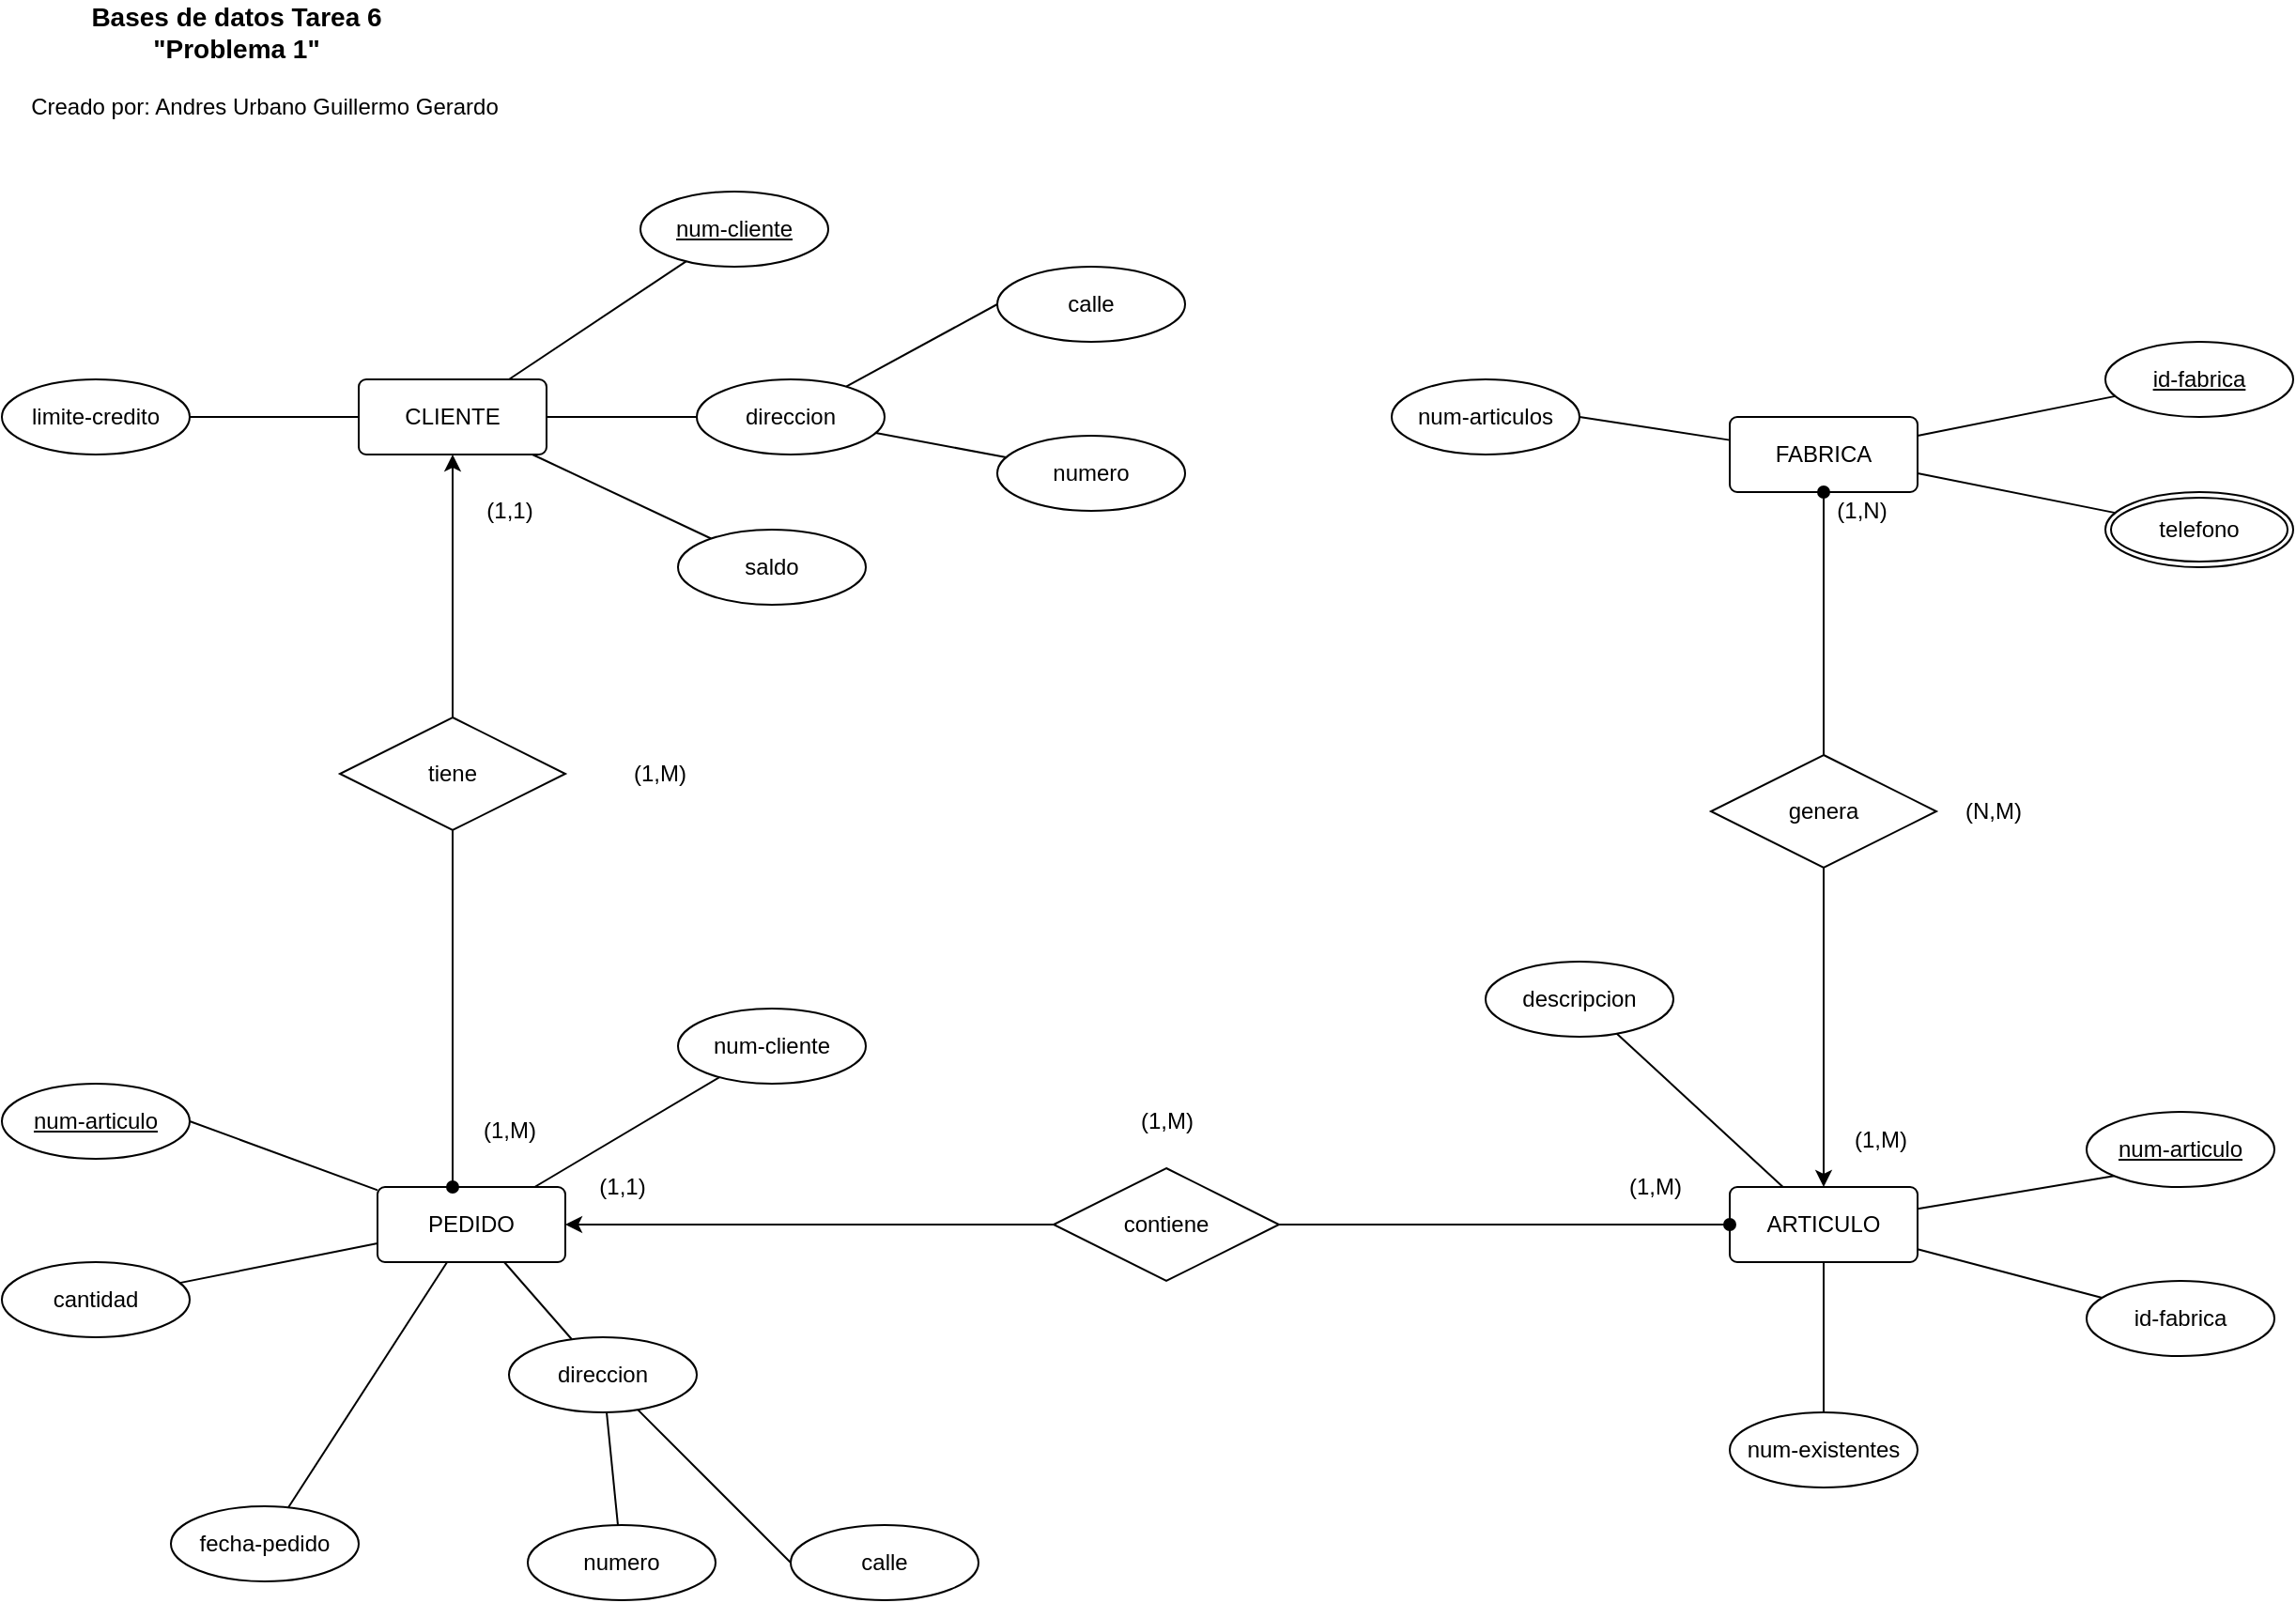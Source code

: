 <mxfile version="14.6.3" type="device"><diagram id="eEhYat-3rk1wpy0lZlTN" name="Page-1"><mxGraphModel dx="1392" dy="1220" grid="1" gridSize="10" guides="1" tooltips="1" connect="1" arrows="1" fold="1" page="0" pageScale="1" pageWidth="850" pageHeight="1100" background="none" math="0" shadow="0"><root><mxCell id="0"/><mxCell id="1" parent="0"/><mxCell id="kz25deNQ5mFx9LZ9hxKg-12" style="rounded=0;orthogonalLoop=1;jettySize=auto;html=1;endArrow=none;endFill=0;" parent="1" source="kz25deNQ5mFx9LZ9hxKg-1" target="kz25deNQ5mFx9LZ9hxKg-4" edge="1"><mxGeometry relative="1" as="geometry"/></mxCell><mxCell id="kz25deNQ5mFx9LZ9hxKg-14" style="edgeStyle=none;rounded=0;orthogonalLoop=1;jettySize=auto;html=1;entryX=0;entryY=0.5;entryDx=0;entryDy=0;endArrow=none;endFill=0;" parent="1" source="kz25deNQ5mFx9LZ9hxKg-1" target="kz25deNQ5mFx9LZ9hxKg-6" edge="1"><mxGeometry relative="1" as="geometry"/></mxCell><mxCell id="kz25deNQ5mFx9LZ9hxKg-17" style="edgeStyle=none;rounded=0;orthogonalLoop=1;jettySize=auto;html=1;endArrow=none;endFill=0;" parent="1" source="kz25deNQ5mFx9LZ9hxKg-1" target="kz25deNQ5mFx9LZ9hxKg-10" edge="1"><mxGeometry relative="1" as="geometry"/></mxCell><mxCell id="kz25deNQ5mFx9LZ9hxKg-18" style="edgeStyle=none;rounded=0;orthogonalLoop=1;jettySize=auto;html=1;endArrow=none;endFill=0;" parent="1" source="kz25deNQ5mFx9LZ9hxKg-1" target="kz25deNQ5mFx9LZ9hxKg-11" edge="1"><mxGeometry relative="1" as="geometry"/></mxCell><mxCell id="kz25deNQ5mFx9LZ9hxKg-1" value="CLIENTE" style="rounded=1;arcSize=10;whiteSpace=wrap;html=1;align=center;" parent="1" vertex="1"><mxGeometry x="290" y="90" width="100" height="40" as="geometry"/></mxCell><mxCell id="kz25deNQ5mFx9LZ9hxKg-23" style="edgeStyle=none;rounded=0;orthogonalLoop=1;jettySize=auto;html=1;entryX=0;entryY=1;entryDx=0;entryDy=0;endArrow=none;endFill=0;" parent="1" source="kz25deNQ5mFx9LZ9hxKg-2" target="kz25deNQ5mFx9LZ9hxKg-19" edge="1"><mxGeometry relative="1" as="geometry"/></mxCell><mxCell id="kz25deNQ5mFx9LZ9hxKg-24" style="edgeStyle=none;rounded=0;orthogonalLoop=1;jettySize=auto;html=1;endArrow=none;endFill=0;" parent="1" source="kz25deNQ5mFx9LZ9hxKg-2" target="kz25deNQ5mFx9LZ9hxKg-20" edge="1"><mxGeometry relative="1" as="geometry"/></mxCell><mxCell id="kz25deNQ5mFx9LZ9hxKg-25" style="edgeStyle=none;rounded=0;orthogonalLoop=1;jettySize=auto;html=1;endArrow=none;endFill=0;" parent="1" source="kz25deNQ5mFx9LZ9hxKg-2" target="kz25deNQ5mFx9LZ9hxKg-21" edge="1"><mxGeometry relative="1" as="geometry"/></mxCell><mxCell id="kz25deNQ5mFx9LZ9hxKg-26" style="edgeStyle=none;rounded=0;orthogonalLoop=1;jettySize=auto;html=1;endArrow=none;endFill=0;" parent="1" source="kz25deNQ5mFx9LZ9hxKg-2" target="kz25deNQ5mFx9LZ9hxKg-22" edge="1"><mxGeometry relative="1" as="geometry"/></mxCell><mxCell id="kz25deNQ5mFx9LZ9hxKg-2" value="ARTICULO" style="rounded=1;arcSize=10;whiteSpace=wrap;html=1;align=center;" parent="1" vertex="1"><mxGeometry x="1020" y="520" width="100" height="40" as="geometry"/></mxCell><mxCell id="kz25deNQ5mFx9LZ9hxKg-37" style="edgeStyle=none;rounded=0;orthogonalLoop=1;jettySize=auto;html=1;endArrow=none;endFill=0;" parent="1" source="kz25deNQ5mFx9LZ9hxKg-3" target="kz25deNQ5mFx9LZ9hxKg-27" edge="1"><mxGeometry relative="1" as="geometry"/></mxCell><mxCell id="kz25deNQ5mFx9LZ9hxKg-38" style="edgeStyle=none;rounded=0;orthogonalLoop=1;jettySize=auto;html=1;endArrow=none;endFill=0;" parent="1" source="kz25deNQ5mFx9LZ9hxKg-3" target="kz25deNQ5mFx9LZ9hxKg-30" edge="1"><mxGeometry relative="1" as="geometry"/></mxCell><mxCell id="kz25deNQ5mFx9LZ9hxKg-39" style="edgeStyle=none;rounded=0;orthogonalLoop=1;jettySize=auto;html=1;endArrow=none;endFill=0;" parent="1" source="kz25deNQ5mFx9LZ9hxKg-3" target="kz25deNQ5mFx9LZ9hxKg-33" edge="1"><mxGeometry relative="1" as="geometry"/></mxCell><mxCell id="kz25deNQ5mFx9LZ9hxKg-40" style="edgeStyle=none;rounded=0;orthogonalLoop=1;jettySize=auto;html=1;entryX=1;entryY=0.5;entryDx=0;entryDy=0;endArrow=none;endFill=0;" parent="1" source="kz25deNQ5mFx9LZ9hxKg-3" target="kz25deNQ5mFx9LZ9hxKg-35" edge="1"><mxGeometry relative="1" as="geometry"/></mxCell><mxCell id="kz25deNQ5mFx9LZ9hxKg-41" style="edgeStyle=none;rounded=0;orthogonalLoop=1;jettySize=auto;html=1;endArrow=none;endFill=0;" parent="1" source="kz25deNQ5mFx9LZ9hxKg-3" target="kz25deNQ5mFx9LZ9hxKg-36" edge="1"><mxGeometry relative="1" as="geometry"/></mxCell><mxCell id="kz25deNQ5mFx9LZ9hxKg-3" value="PEDIDO" style="rounded=1;arcSize=10;whiteSpace=wrap;html=1;align=center;" parent="1" vertex="1"><mxGeometry x="300" y="520" width="100" height="40" as="geometry"/></mxCell><mxCell id="kz25deNQ5mFx9LZ9hxKg-4" value="num-cliente" style="ellipse;whiteSpace=wrap;html=1;align=center;fontStyle=4;" parent="1" vertex="1"><mxGeometry x="440" y="-10" width="100" height="40" as="geometry"/></mxCell><mxCell id="kz25deNQ5mFx9LZ9hxKg-15" style="edgeStyle=none;rounded=0;orthogonalLoop=1;jettySize=auto;html=1;entryX=0;entryY=0.5;entryDx=0;entryDy=0;endArrow=none;endFill=0;" parent="1" source="kz25deNQ5mFx9LZ9hxKg-6" target="kz25deNQ5mFx9LZ9hxKg-7" edge="1"><mxGeometry relative="1" as="geometry"/></mxCell><mxCell id="kz25deNQ5mFx9LZ9hxKg-16" style="edgeStyle=none;rounded=0;orthogonalLoop=1;jettySize=auto;html=1;endArrow=none;endFill=0;" parent="1" source="kz25deNQ5mFx9LZ9hxKg-6" target="kz25deNQ5mFx9LZ9hxKg-8" edge="1"><mxGeometry relative="1" as="geometry"/></mxCell><mxCell id="kz25deNQ5mFx9LZ9hxKg-6" value="direccion" style="ellipse;whiteSpace=wrap;html=1;align=center;" parent="1" vertex="1"><mxGeometry x="470" y="90" width="100" height="40" as="geometry"/></mxCell><mxCell id="kz25deNQ5mFx9LZ9hxKg-7" value="calle" style="ellipse;whiteSpace=wrap;html=1;align=center;" parent="1" vertex="1"><mxGeometry x="630" y="30" width="100" height="40" as="geometry"/></mxCell><mxCell id="kz25deNQ5mFx9LZ9hxKg-8" value="numero" style="ellipse;whiteSpace=wrap;html=1;align=center;" parent="1" vertex="1"><mxGeometry x="630" y="120" width="100" height="40" as="geometry"/></mxCell><mxCell id="kz25deNQ5mFx9LZ9hxKg-10" value="saldo" style="ellipse;whiteSpace=wrap;html=1;align=center;" parent="1" vertex="1"><mxGeometry x="460" y="170" width="100" height="40" as="geometry"/></mxCell><mxCell id="kz25deNQ5mFx9LZ9hxKg-11" value="limite-credito" style="ellipse;whiteSpace=wrap;html=1;align=center;" parent="1" vertex="1"><mxGeometry x="100" y="90" width="100" height="40" as="geometry"/></mxCell><mxCell id="kz25deNQ5mFx9LZ9hxKg-19" value="num-articulo" style="ellipse;whiteSpace=wrap;html=1;align=center;fontStyle=4;" parent="1" vertex="1"><mxGeometry x="1210" y="480" width="100" height="40" as="geometry"/></mxCell><mxCell id="kz25deNQ5mFx9LZ9hxKg-20" value="id-fabrica" style="ellipse;whiteSpace=wrap;html=1;align=center;" parent="1" vertex="1"><mxGeometry x="1210" y="570" width="100" height="40" as="geometry"/></mxCell><mxCell id="kz25deNQ5mFx9LZ9hxKg-21" value="num-existentes" style="ellipse;whiteSpace=wrap;html=1;align=center;" parent="1" vertex="1"><mxGeometry x="1020" y="640" width="100" height="40" as="geometry"/></mxCell><mxCell id="kz25deNQ5mFx9LZ9hxKg-22" value="descripcion" style="ellipse;whiteSpace=wrap;html=1;align=center;" parent="1" vertex="1"><mxGeometry x="890" y="400" width="100" height="40" as="geometry"/></mxCell><mxCell id="kz25deNQ5mFx9LZ9hxKg-27" value="num-cliente" style="ellipse;whiteSpace=wrap;html=1;align=center;" parent="1" vertex="1"><mxGeometry x="460" y="425" width="100" height="40" as="geometry"/></mxCell><mxCell id="kz25deNQ5mFx9LZ9hxKg-28" style="edgeStyle=none;rounded=0;orthogonalLoop=1;jettySize=auto;html=1;entryX=0;entryY=0.5;entryDx=0;entryDy=0;endArrow=none;endFill=0;" parent="1" source="kz25deNQ5mFx9LZ9hxKg-30" target="kz25deNQ5mFx9LZ9hxKg-31" edge="1"><mxGeometry relative="1" as="geometry"/></mxCell><mxCell id="kz25deNQ5mFx9LZ9hxKg-29" style="edgeStyle=none;rounded=0;orthogonalLoop=1;jettySize=auto;html=1;endArrow=none;endFill=0;" parent="1" source="kz25deNQ5mFx9LZ9hxKg-30" target="kz25deNQ5mFx9LZ9hxKg-32" edge="1"><mxGeometry relative="1" as="geometry"/></mxCell><mxCell id="kz25deNQ5mFx9LZ9hxKg-30" value="direccion" style="ellipse;whiteSpace=wrap;html=1;align=center;" parent="1" vertex="1"><mxGeometry x="370" y="600" width="100" height="40" as="geometry"/></mxCell><mxCell id="kz25deNQ5mFx9LZ9hxKg-31" value="calle" style="ellipse;whiteSpace=wrap;html=1;align=center;" parent="1" vertex="1"><mxGeometry x="520" y="700" width="100" height="40" as="geometry"/></mxCell><mxCell id="kz25deNQ5mFx9LZ9hxKg-32" value="numero" style="ellipse;whiteSpace=wrap;html=1;align=center;" parent="1" vertex="1"><mxGeometry x="380" y="700" width="100" height="40" as="geometry"/></mxCell><mxCell id="kz25deNQ5mFx9LZ9hxKg-33" value="fecha-pedido" style="ellipse;whiteSpace=wrap;html=1;align=center;" parent="1" vertex="1"><mxGeometry x="190" y="690" width="100" height="40" as="geometry"/></mxCell><mxCell id="kz25deNQ5mFx9LZ9hxKg-35" value="num-articulo" style="ellipse;whiteSpace=wrap;html=1;align=center;fontStyle=4;" parent="1" vertex="1"><mxGeometry x="100" y="465" width="100" height="40" as="geometry"/></mxCell><mxCell id="kz25deNQ5mFx9LZ9hxKg-36" value="cantidad" style="ellipse;whiteSpace=wrap;html=1;align=center;" parent="1" vertex="1"><mxGeometry x="100" y="560" width="100" height="40" as="geometry"/></mxCell><mxCell id="kz25deNQ5mFx9LZ9hxKg-49" style="edgeStyle=none;rounded=0;orthogonalLoop=1;jettySize=auto;html=1;endArrow=none;endFill=0;" parent="1" source="kz25deNQ5mFx9LZ9hxKg-42" target="kz25deNQ5mFx9LZ9hxKg-44" edge="1"><mxGeometry relative="1" as="geometry"/></mxCell><mxCell id="kz25deNQ5mFx9LZ9hxKg-50" style="edgeStyle=none;rounded=0;orthogonalLoop=1;jettySize=auto;html=1;endArrow=none;endFill=0;" parent="1" source="kz25deNQ5mFx9LZ9hxKg-42" target="kz25deNQ5mFx9LZ9hxKg-45" edge="1"><mxGeometry relative="1" as="geometry"/></mxCell><mxCell id="kz25deNQ5mFx9LZ9hxKg-52" style="edgeStyle=none;rounded=0;orthogonalLoop=1;jettySize=auto;html=1;entryX=1;entryY=0.5;entryDx=0;entryDy=0;endArrow=none;endFill=0;" parent="1" source="kz25deNQ5mFx9LZ9hxKg-42" target="kz25deNQ5mFx9LZ9hxKg-51" edge="1"><mxGeometry relative="1" as="geometry"/></mxCell><mxCell id="kz25deNQ5mFx9LZ9hxKg-42" value="FABRICA" style="rounded=1;arcSize=10;whiteSpace=wrap;html=1;align=center;" parent="1" vertex="1"><mxGeometry x="1020" y="110" width="100" height="40" as="geometry"/></mxCell><mxCell id="kz25deNQ5mFx9LZ9hxKg-44" value="id-fabrica" style="ellipse;whiteSpace=wrap;html=1;align=center;fontStyle=4;" parent="1" vertex="1"><mxGeometry x="1220" y="70" width="100" height="40" as="geometry"/></mxCell><mxCell id="kz25deNQ5mFx9LZ9hxKg-45" value="telefono" style="ellipse;shape=doubleEllipse;margin=3;whiteSpace=wrap;html=1;align=center;" parent="1" vertex="1"><mxGeometry x="1220" y="150" width="100" height="40" as="geometry"/></mxCell><mxCell id="kz25deNQ5mFx9LZ9hxKg-51" value="num-articulos" style="ellipse;whiteSpace=wrap;html=1;align=center;" parent="1" vertex="1"><mxGeometry x="840" y="90" width="100" height="40" as="geometry"/></mxCell><mxCell id="kz25deNQ5mFx9LZ9hxKg-53" value="&lt;font style=&quot;font-size: 14px&quot;&gt;&lt;b&gt;Bases de datos Tarea 6 &quot;Problema 1&quot;&lt;/b&gt;&lt;/font&gt;" style="text;html=1;strokeColor=none;fillColor=none;align=center;verticalAlign=middle;whiteSpace=wrap;rounded=0;" parent="1" vertex="1"><mxGeometry x="110" y="-110" width="230" height="30" as="geometry"/></mxCell><mxCell id="kz25deNQ5mFx9LZ9hxKg-54" value="Creado por: Andres Urbano Guillermo Gerardo" style="text;html=1;strokeColor=none;fillColor=none;align=center;verticalAlign=middle;whiteSpace=wrap;rounded=0;" parent="1" vertex="1"><mxGeometry x="110" y="-70" width="260" height="30" as="geometry"/></mxCell><mxCell id="gFrSU4LaEAUdQxrJdVBF-2" style="edgeStyle=orthogonalEdgeStyle;rounded=0;orthogonalLoop=1;jettySize=auto;html=1;" edge="1" parent="1" source="gFrSU4LaEAUdQxrJdVBF-1" target="kz25deNQ5mFx9LZ9hxKg-1"><mxGeometry relative="1" as="geometry"/></mxCell><mxCell id="gFrSU4LaEAUdQxrJdVBF-3" style="edgeStyle=orthogonalEdgeStyle;rounded=0;orthogonalLoop=1;jettySize=auto;html=1;endArrow=oval;endFill=1;" edge="1" parent="1" source="gFrSU4LaEAUdQxrJdVBF-1"><mxGeometry relative="1" as="geometry"><mxPoint x="340" y="520" as="targetPoint"/></mxGeometry></mxCell><mxCell id="gFrSU4LaEAUdQxrJdVBF-1" value="tiene" style="shape=rhombus;perimeter=rhombusPerimeter;whiteSpace=wrap;html=1;align=center;" vertex="1" parent="1"><mxGeometry x="280" y="270" width="120" height="60" as="geometry"/></mxCell><mxCell id="gFrSU4LaEAUdQxrJdVBF-4" value="(1,M)" style="text;html=1;align=center;verticalAlign=middle;resizable=0;points=[];autosize=1;strokeColor=none;" vertex="1" parent="1"><mxGeometry x="350" y="480" width="40" height="20" as="geometry"/></mxCell><mxCell id="gFrSU4LaEAUdQxrJdVBF-5" value="(1,1)" style="text;html=1;align=center;verticalAlign=middle;resizable=0;points=[];autosize=1;strokeColor=none;" vertex="1" parent="1"><mxGeometry x="350" y="150" width="40" height="20" as="geometry"/></mxCell><mxCell id="gFrSU4LaEAUdQxrJdVBF-6" value="(1,M)" style="text;html=1;align=center;verticalAlign=middle;resizable=0;points=[];autosize=1;strokeColor=none;" vertex="1" parent="1"><mxGeometry x="430" y="290" width="40" height="20" as="geometry"/></mxCell><mxCell id="gFrSU4LaEAUdQxrJdVBF-9" style="edgeStyle=orthogonalEdgeStyle;rounded=0;orthogonalLoop=1;jettySize=auto;html=1;entryX=1;entryY=0.5;entryDx=0;entryDy=0;endArrow=classic;endFill=1;" edge="1" parent="1" source="gFrSU4LaEAUdQxrJdVBF-8" target="kz25deNQ5mFx9LZ9hxKg-3"><mxGeometry relative="1" as="geometry"/></mxCell><mxCell id="gFrSU4LaEAUdQxrJdVBF-10" style="edgeStyle=orthogonalEdgeStyle;rounded=0;orthogonalLoop=1;jettySize=auto;html=1;entryX=0;entryY=0.5;entryDx=0;entryDy=0;endArrow=oval;endFill=1;" edge="1" parent="1" source="gFrSU4LaEAUdQxrJdVBF-8" target="kz25deNQ5mFx9LZ9hxKg-2"><mxGeometry relative="1" as="geometry"/></mxCell><mxCell id="gFrSU4LaEAUdQxrJdVBF-8" value="contiene" style="shape=rhombus;perimeter=rhombusPerimeter;whiteSpace=wrap;html=1;align=center;" vertex="1" parent="1"><mxGeometry x="660" y="510" width="120" height="60" as="geometry"/></mxCell><mxCell id="gFrSU4LaEAUdQxrJdVBF-11" value="(1,M)" style="text;html=1;align=center;verticalAlign=middle;resizable=0;points=[];autosize=1;strokeColor=none;" vertex="1" parent="1"><mxGeometry x="960" y="510" width="40" height="20" as="geometry"/></mxCell><mxCell id="gFrSU4LaEAUdQxrJdVBF-12" value="(1,1)" style="text;html=1;align=center;verticalAlign=middle;resizable=0;points=[];autosize=1;strokeColor=none;" vertex="1" parent="1"><mxGeometry x="410" y="510" width="40" height="20" as="geometry"/></mxCell><mxCell id="gFrSU4LaEAUdQxrJdVBF-13" value="(1,M)" style="text;html=1;align=center;verticalAlign=middle;resizable=0;points=[];autosize=1;strokeColor=none;" vertex="1" parent="1"><mxGeometry x="700" y="475" width="40" height="20" as="geometry"/></mxCell><mxCell id="gFrSU4LaEAUdQxrJdVBF-17" style="edgeStyle=orthogonalEdgeStyle;rounded=0;orthogonalLoop=1;jettySize=auto;html=1;endArrow=oval;endFill=1;" edge="1" parent="1" source="gFrSU4LaEAUdQxrJdVBF-15" target="kz25deNQ5mFx9LZ9hxKg-42"><mxGeometry relative="1" as="geometry"/></mxCell><mxCell id="gFrSU4LaEAUdQxrJdVBF-18" style="edgeStyle=orthogonalEdgeStyle;rounded=0;orthogonalLoop=1;jettySize=auto;html=1;entryX=0.5;entryY=0;entryDx=0;entryDy=0;endArrow=classic;endFill=1;" edge="1" parent="1" source="gFrSU4LaEAUdQxrJdVBF-15" target="kz25deNQ5mFx9LZ9hxKg-2"><mxGeometry relative="1" as="geometry"/></mxCell><mxCell id="gFrSU4LaEAUdQxrJdVBF-15" value="genera" style="shape=rhombus;perimeter=rhombusPerimeter;whiteSpace=wrap;html=1;align=center;" vertex="1" parent="1"><mxGeometry x="1010" y="290" width="120" height="60" as="geometry"/></mxCell><mxCell id="gFrSU4LaEAUdQxrJdVBF-19" value="(1,M)" style="text;html=1;align=center;verticalAlign=middle;resizable=0;points=[];autosize=1;strokeColor=none;" vertex="1" parent="1"><mxGeometry x="1080" y="485" width="40" height="20" as="geometry"/></mxCell><mxCell id="gFrSU4LaEAUdQxrJdVBF-20" value="(N,M)" style="text;html=1;align=center;verticalAlign=middle;resizable=0;points=[];autosize=1;strokeColor=none;" vertex="1" parent="1"><mxGeometry x="1135" y="310" width="50" height="20" as="geometry"/></mxCell><mxCell id="gFrSU4LaEAUdQxrJdVBF-21" value="(1,N)" style="text;html=1;align=center;verticalAlign=middle;resizable=0;points=[];autosize=1;strokeColor=none;" vertex="1" parent="1"><mxGeometry x="1070" y="150" width="40" height="20" as="geometry"/></mxCell></root></mxGraphModel></diagram></mxfile>
